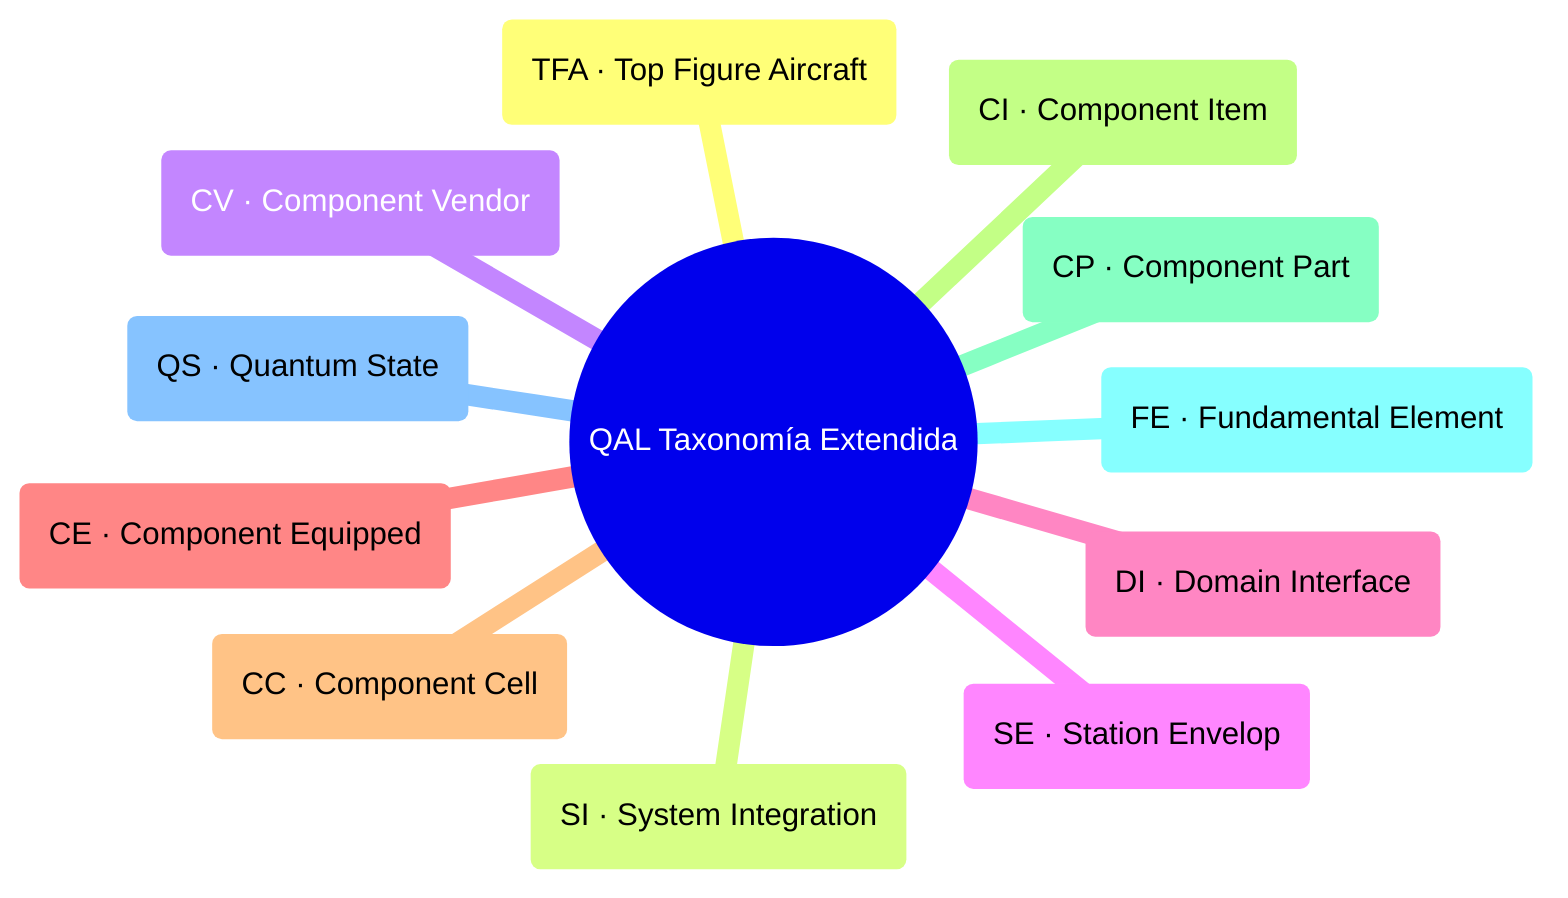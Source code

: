 mindmap
  root((QAL Taxonomía Extendida))
    TFA(TFA · Top Figure Aircraft)
    SI(SI · System Integration)
    CV(CV · Component Vendor)
    SE(SE · Station Envelop)
    DI(DI · Domain Interface)
    CE(CE · Component Equipped)
    CC(CC · Component Cell)
    CI(CI · Component Item)
    CP(CP · Component Part)
    FE(FE · Fundamental Element)
    QS(QS · Quantum State)